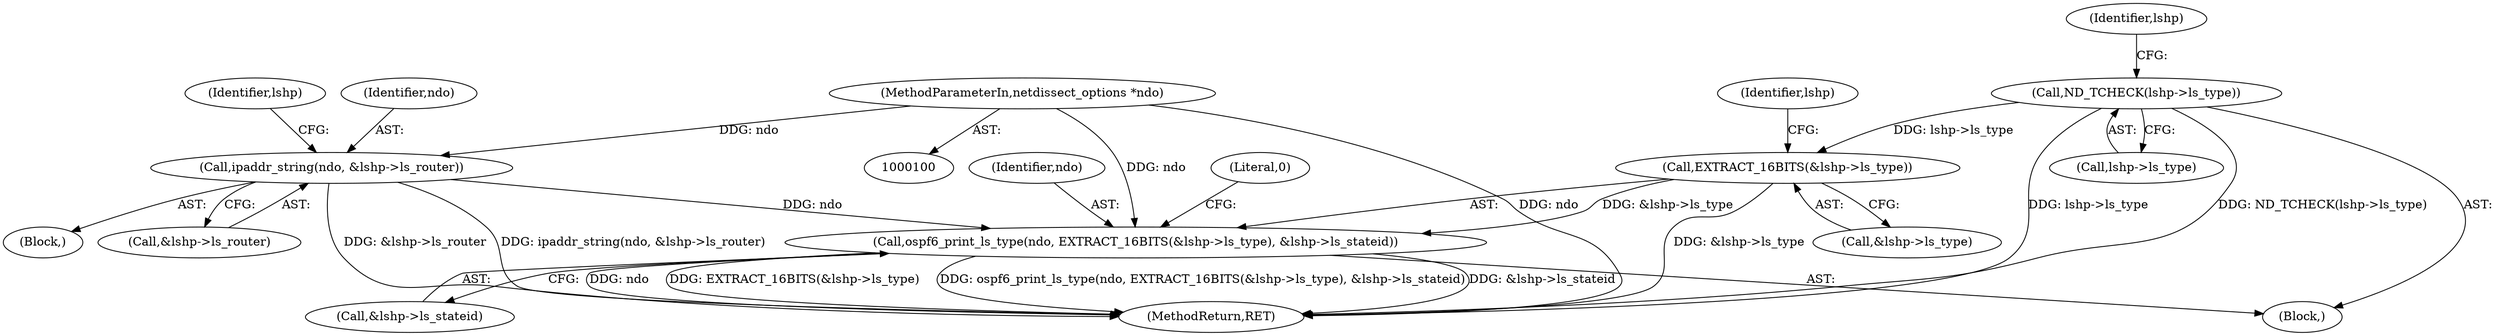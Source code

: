 digraph "0_tcpdump_e01c9bf76740802025c9328901b55ee4a0c49ed6@pointer" {
"1000156" [label="(Call,ospf6_print_ls_type(ndo, EXTRACT_16BITS(&lshp->ls_type), &lshp->ls_stateid))"];
"1000128" [label="(Call,ipaddr_string(ndo, &lshp->ls_router))"];
"1000101" [label="(MethodParameterIn,netdissect_options *ndo)"];
"1000158" [label="(Call,EXTRACT_16BITS(&lshp->ls_type))"];
"1000114" [label="(Call,ND_TCHECK(lshp->ls_type))"];
"1000163" [label="(Call,&lshp->ls_stateid)"];
"1000138" [label="(Identifier,lshp)"];
"1000156" [label="(Call,ospf6_print_ls_type(ndo, EXTRACT_16BITS(&lshp->ls_type), &lshp->ls_stateid))"];
"1000114" [label="(Call,ND_TCHECK(lshp->ls_type))"];
"1000104" [label="(Block,)"];
"1000127" [label="(Block,)"];
"1000130" [label="(Call,&lshp->ls_router)"];
"1000165" [label="(Identifier,lshp)"];
"1000168" [label="(Literal,0)"];
"1000157" [label="(Identifier,ndo)"];
"1000115" [label="(Call,lshp->ls_type)"];
"1000101" [label="(MethodParameterIn,netdissect_options *ndo)"];
"1000128" [label="(Call,ipaddr_string(ndo, &lshp->ls_router))"];
"1000120" [label="(Identifier,lshp)"];
"1000129" [label="(Identifier,ndo)"];
"1000159" [label="(Call,&lshp->ls_type)"];
"1000172" [label="(MethodReturn,RET)"];
"1000158" [label="(Call,EXTRACT_16BITS(&lshp->ls_type))"];
"1000156" -> "1000104"  [label="AST: "];
"1000156" -> "1000163"  [label="CFG: "];
"1000157" -> "1000156"  [label="AST: "];
"1000158" -> "1000156"  [label="AST: "];
"1000163" -> "1000156"  [label="AST: "];
"1000168" -> "1000156"  [label="CFG: "];
"1000156" -> "1000172"  [label="DDG: ndo"];
"1000156" -> "1000172"  [label="DDG: EXTRACT_16BITS(&lshp->ls_type)"];
"1000156" -> "1000172"  [label="DDG: ospf6_print_ls_type(ndo, EXTRACT_16BITS(&lshp->ls_type), &lshp->ls_stateid)"];
"1000156" -> "1000172"  [label="DDG: &lshp->ls_stateid"];
"1000128" -> "1000156"  [label="DDG: ndo"];
"1000101" -> "1000156"  [label="DDG: ndo"];
"1000158" -> "1000156"  [label="DDG: &lshp->ls_type"];
"1000128" -> "1000127"  [label="AST: "];
"1000128" -> "1000130"  [label="CFG: "];
"1000129" -> "1000128"  [label="AST: "];
"1000130" -> "1000128"  [label="AST: "];
"1000138" -> "1000128"  [label="CFG: "];
"1000128" -> "1000172"  [label="DDG: &lshp->ls_router"];
"1000128" -> "1000172"  [label="DDG: ipaddr_string(ndo, &lshp->ls_router)"];
"1000101" -> "1000128"  [label="DDG: ndo"];
"1000101" -> "1000100"  [label="AST: "];
"1000101" -> "1000172"  [label="DDG: ndo"];
"1000158" -> "1000159"  [label="CFG: "];
"1000159" -> "1000158"  [label="AST: "];
"1000165" -> "1000158"  [label="CFG: "];
"1000158" -> "1000172"  [label="DDG: &lshp->ls_type"];
"1000114" -> "1000158"  [label="DDG: lshp->ls_type"];
"1000114" -> "1000104"  [label="AST: "];
"1000114" -> "1000115"  [label="CFG: "];
"1000115" -> "1000114"  [label="AST: "];
"1000120" -> "1000114"  [label="CFG: "];
"1000114" -> "1000172"  [label="DDG: ND_TCHECK(lshp->ls_type)"];
"1000114" -> "1000172"  [label="DDG: lshp->ls_type"];
}
